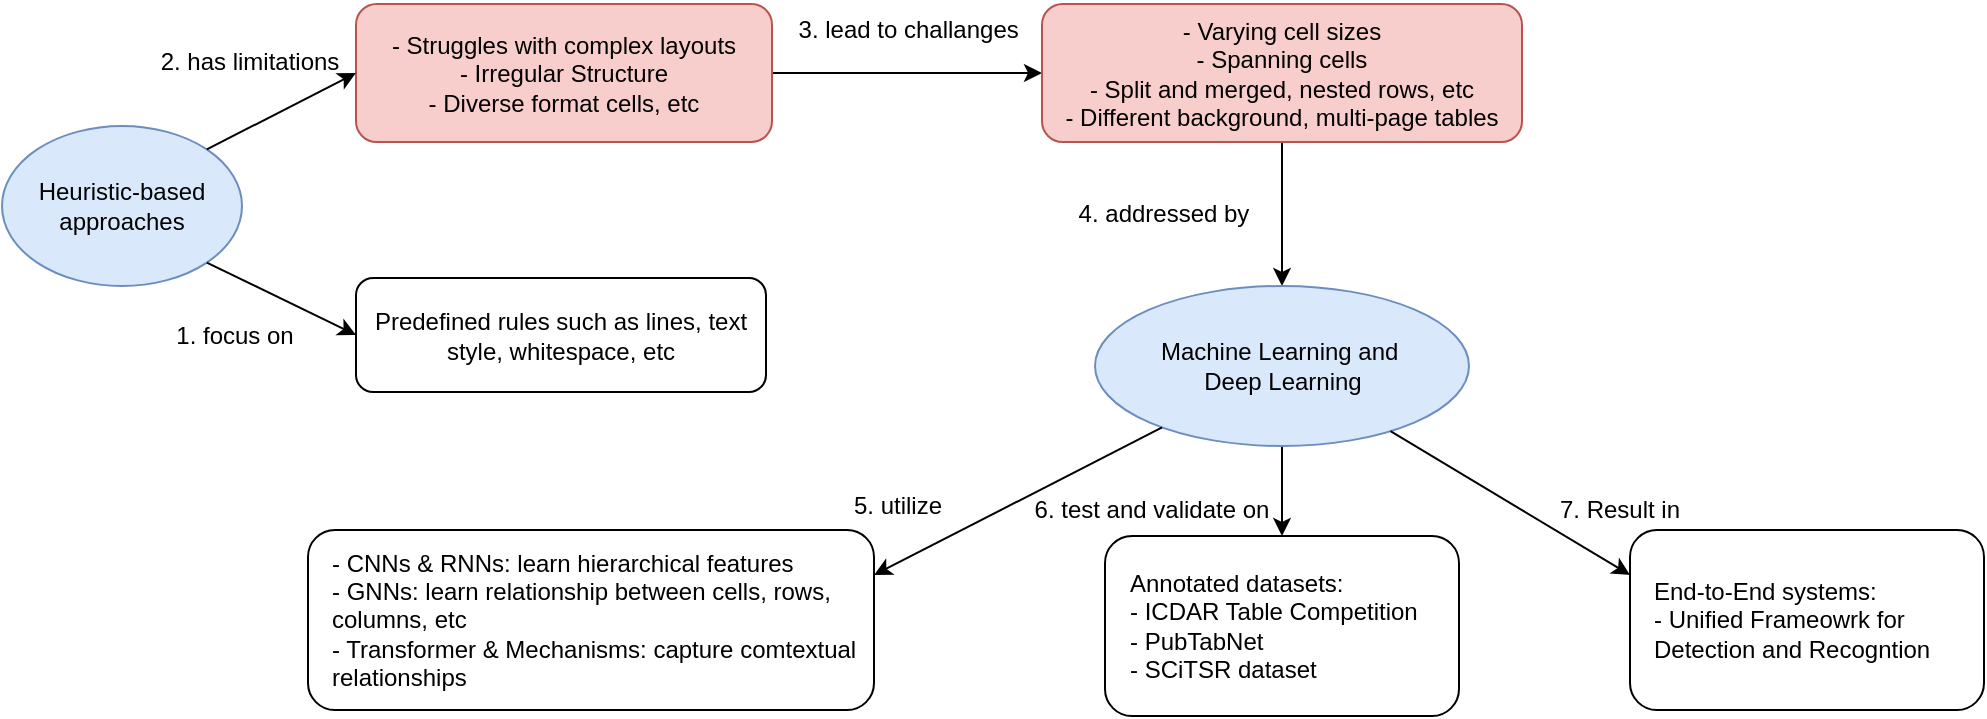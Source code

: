 <mxfile version="27.0.6">
  <diagram name="Page-1" id="n9OfAMDEA9C9--V1HQ3J">
    <mxGraphModel dx="1432" dy="516" grid="0" gridSize="10" guides="1" tooltips="1" connect="1" arrows="1" fold="1" page="0" pageScale="1" pageWidth="850" pageHeight="1100" math="0" shadow="0">
      <root>
        <mxCell id="0" />
        <mxCell id="1" parent="0" />
        <mxCell id="E0_KhGSE9cnOFzJycLK5-1" value="Heuristic-based approaches" style="ellipse;whiteSpace=wrap;html=1;fillColor=#dae8fc;strokeColor=#6c8ebf;" parent="1" vertex="1">
          <mxGeometry x="-53" y="178" width="120" height="80" as="geometry" />
        </mxCell>
        <mxCell id="E0_KhGSE9cnOFzJycLK5-14" style="edgeStyle=orthogonalEdgeStyle;rounded=0;orthogonalLoop=1;jettySize=auto;html=1;entryX=0;entryY=0.5;entryDx=0;entryDy=0;" parent="1" source="E0_KhGSE9cnOFzJycLK5-3" target="E0_KhGSE9cnOFzJycLK5-13" edge="1">
          <mxGeometry relative="1" as="geometry" />
        </mxCell>
        <mxCell id="E0_KhGSE9cnOFzJycLK5-3" value="&lt;div&gt;- Struggles with complex layouts&lt;/div&gt;&lt;div&gt;- Irregular Structure&lt;/div&gt;&lt;div&gt;- Diverse format cells,&amp;nbsp;&lt;span style=&quot;background-color: transparent; color: light-dark(rgb(0, 0, 0), rgb(255, 255, 255));&quot;&gt;etc&lt;/span&gt;&lt;/div&gt;" style="rounded=1;whiteSpace=wrap;html=1;fillColor=#f8cecc;strokeColor=#b85450;" parent="1" vertex="1">
          <mxGeometry x="124" y="117" width="208" height="69" as="geometry" />
        </mxCell>
        <mxCell id="E0_KhGSE9cnOFzJycLK5-5" value="" style="endArrow=classic;html=1;rounded=0;exitX=1;exitY=0;exitDx=0;exitDy=0;entryX=0;entryY=0.5;entryDx=0;entryDy=0;" parent="1" source="E0_KhGSE9cnOFzJycLK5-1" target="E0_KhGSE9cnOFzJycLK5-3" edge="1">
          <mxGeometry width="50" height="50" relative="1" as="geometry">
            <mxPoint x="400" y="295" as="sourcePoint" />
            <mxPoint x="450" y="245" as="targetPoint" />
          </mxGeometry>
        </mxCell>
        <mxCell id="E0_KhGSE9cnOFzJycLK5-6" value="2. has limitations" style="text;html=1;align=center;verticalAlign=middle;whiteSpace=wrap;rounded=0;" parent="1" vertex="1">
          <mxGeometry x="7.5" y="131" width="126" height="30" as="geometry" />
        </mxCell>
        <mxCell id="E0_KhGSE9cnOFzJycLK5-8" value="Predefined rules such as l&lt;span style=&quot;background-color: transparent; color: light-dark(rgb(0, 0, 0), rgb(255, 255, 255));&quot;&gt;ines, text style, w&lt;/span&gt;&lt;span style=&quot;background-color: transparent; color: light-dark(rgb(0, 0, 0), rgb(255, 255, 255));&quot;&gt;hitespace, etc&lt;/span&gt;" style="rounded=1;whiteSpace=wrap;html=1;" parent="1" vertex="1">
          <mxGeometry x="124" y="254" width="205" height="57" as="geometry" />
        </mxCell>
        <mxCell id="E0_KhGSE9cnOFzJycLK5-10" value="1. focus on" style="text;html=1;align=center;verticalAlign=middle;whiteSpace=wrap;rounded=0;" parent="1" vertex="1">
          <mxGeometry x="24" y="267.5" width="79" height="30" as="geometry" />
        </mxCell>
        <mxCell id="E0_KhGSE9cnOFzJycLK5-11" value="" style="endArrow=classic;html=1;rounded=0;exitX=1;exitY=1;exitDx=0;exitDy=0;entryX=0;entryY=0.5;entryDx=0;entryDy=0;" parent="1" source="E0_KhGSE9cnOFzJycLK5-1" target="E0_KhGSE9cnOFzJycLK5-8" edge="1">
          <mxGeometry width="50" height="50" relative="1" as="geometry">
            <mxPoint x="400" y="295" as="sourcePoint" />
            <mxPoint x="450" y="245" as="targetPoint" />
          </mxGeometry>
        </mxCell>
        <mxCell id="E0_KhGSE9cnOFzJycLK5-12" value="3. lead to challanges&amp;nbsp;" style="text;html=1;align=center;verticalAlign=middle;whiteSpace=wrap;rounded=0;" parent="1" vertex="1">
          <mxGeometry x="339" y="115" width="126" height="30" as="geometry" />
        </mxCell>
        <mxCell id="E0_KhGSE9cnOFzJycLK5-16" style="edgeStyle=orthogonalEdgeStyle;rounded=0;orthogonalLoop=1;jettySize=auto;html=1;entryX=0.5;entryY=0;entryDx=0;entryDy=0;" parent="1" source="E0_KhGSE9cnOFzJycLK5-13" target="E0_KhGSE9cnOFzJycLK5-15" edge="1">
          <mxGeometry relative="1" as="geometry" />
        </mxCell>
        <mxCell id="E0_KhGSE9cnOFzJycLK5-13" value="&lt;div&gt;- Varying cell sizes&lt;/div&gt;&lt;div&gt;- Spanning cells&lt;/div&gt;&lt;div&gt;- Split and merged, nested rows,&amp;nbsp;&lt;span style=&quot;background-color: transparent; color: light-dark(rgb(0, 0, 0), rgb(255, 255, 255));&quot;&gt;etc&lt;/span&gt;&lt;/div&gt;&lt;div&gt;&lt;span style=&quot;background-color: transparent; color: light-dark(rgb(0, 0, 0), rgb(255, 255, 255));&quot;&gt;- Different background, multi-page tables&lt;/span&gt;&lt;/div&gt;" style="rounded=1;whiteSpace=wrap;html=1;fillColor=#f8cecc;strokeColor=#b85450;" parent="1" vertex="1">
          <mxGeometry x="467" y="117" width="240" height="69" as="geometry" />
        </mxCell>
        <mxCell id="E0_KhGSE9cnOFzJycLK5-23" style="edgeStyle=orthogonalEdgeStyle;rounded=0;orthogonalLoop=1;jettySize=auto;html=1;entryX=0.5;entryY=0;entryDx=0;entryDy=0;" parent="1" source="E0_KhGSE9cnOFzJycLK5-15" target="E0_KhGSE9cnOFzJycLK5-22" edge="1">
          <mxGeometry relative="1" as="geometry" />
        </mxCell>
        <mxCell id="E0_KhGSE9cnOFzJycLK5-15" value="Machine Learning and&amp;nbsp;&lt;div&gt;Deep Learning&lt;/div&gt;" style="ellipse;whiteSpace=wrap;html=1;fillColor=#dae8fc;strokeColor=#6c8ebf;" parent="1" vertex="1">
          <mxGeometry x="493.5" y="258" width="187" height="80" as="geometry" />
        </mxCell>
        <mxCell id="E0_KhGSE9cnOFzJycLK5-17" value="4. addressed by" style="text;html=1;align=center;verticalAlign=middle;whiteSpace=wrap;rounded=0;" parent="1" vertex="1">
          <mxGeometry x="465" y="207" width="126" height="30" as="geometry" />
        </mxCell>
        <mxCell id="E0_KhGSE9cnOFzJycLK5-19" value="- CNNs &amp;amp; RNNs: learn hierarchical features&lt;div&gt;- GNNs: learn relationship between cells, rows, columns, etc&lt;/div&gt;&lt;div&gt;- Transformer &amp;amp; Mechanisms: capture comtextual relationships&lt;/div&gt;" style="rounded=1;whiteSpace=wrap;html=1;align=left;spacingLeft=10;" parent="1" vertex="1">
          <mxGeometry x="100" y="380" width="283" height="90" as="geometry" />
        </mxCell>
        <mxCell id="E0_KhGSE9cnOFzJycLK5-20" value="" style="endArrow=classic;html=1;rounded=0;entryX=1;entryY=0.25;entryDx=0;entryDy=0;" parent="1" source="E0_KhGSE9cnOFzJycLK5-15" target="E0_KhGSE9cnOFzJycLK5-19" edge="1">
          <mxGeometry width="50" height="50" relative="1" as="geometry">
            <mxPoint x="399" y="384" as="sourcePoint" />
            <mxPoint x="449" y="334" as="targetPoint" />
          </mxGeometry>
        </mxCell>
        <mxCell id="E0_KhGSE9cnOFzJycLK5-21" value="5. utilize" style="text;html=1;align=center;verticalAlign=middle;whiteSpace=wrap;rounded=0;" parent="1" vertex="1">
          <mxGeometry x="332" y="353" width="126" height="30" as="geometry" />
        </mxCell>
        <mxCell id="E0_KhGSE9cnOFzJycLK5-22" value="Annotated datasets:&lt;div&gt;- ICDAR Table Competition&lt;/div&gt;&lt;div&gt;- PubTabNet&lt;/div&gt;&lt;div&gt;- SCiTSR dataset&lt;/div&gt;" style="rounded=1;whiteSpace=wrap;html=1;align=left;spacingLeft=10;" parent="1" vertex="1">
          <mxGeometry x="498.5" y="383" width="177" height="90" as="geometry" />
        </mxCell>
        <mxCell id="E0_KhGSE9cnOFzJycLK5-24" value="6. test and validate on" style="text;html=1;align=center;verticalAlign=middle;whiteSpace=wrap;rounded=0;" parent="1" vertex="1">
          <mxGeometry x="459" y="355" width="126" height="30" as="geometry" />
        </mxCell>
        <mxCell id="E0_KhGSE9cnOFzJycLK5-25" value="End-to-End systems:&lt;div&gt;- Unified Frameowrk for Detection and Recogntion&lt;/div&gt;" style="rounded=1;whiteSpace=wrap;html=1;align=left;spacingLeft=10;" parent="1" vertex="1">
          <mxGeometry x="761" y="380" width="177" height="90" as="geometry" />
        </mxCell>
        <mxCell id="E0_KhGSE9cnOFzJycLK5-26" value="" style="endArrow=classic;html=1;rounded=0;entryX=0;entryY=0.25;entryDx=0;entryDy=0;" parent="1" source="E0_KhGSE9cnOFzJycLK5-15" target="E0_KhGSE9cnOFzJycLK5-25" edge="1">
          <mxGeometry width="50" height="50" relative="1" as="geometry">
            <mxPoint x="426" y="333" as="sourcePoint" />
            <mxPoint x="476" y="283" as="targetPoint" />
          </mxGeometry>
        </mxCell>
        <mxCell id="E0_KhGSE9cnOFzJycLK5-27" value="7. Result in" style="text;html=1;align=center;verticalAlign=middle;whiteSpace=wrap;rounded=0;" parent="1" vertex="1">
          <mxGeometry x="693" y="355" width="126" height="30" as="geometry" />
        </mxCell>
      </root>
    </mxGraphModel>
  </diagram>
</mxfile>
